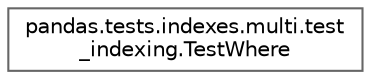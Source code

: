 digraph "Graphical Class Hierarchy"
{
 // LATEX_PDF_SIZE
  bgcolor="transparent";
  edge [fontname=Helvetica,fontsize=10,labelfontname=Helvetica,labelfontsize=10];
  node [fontname=Helvetica,fontsize=10,shape=box,height=0.2,width=0.4];
  rankdir="LR";
  Node0 [id="Node000000",label="pandas.tests.indexes.multi.test\l_indexing.TestWhere",height=0.2,width=0.4,color="grey40", fillcolor="white", style="filled",URL="$d7/dcf/classpandas_1_1tests_1_1indexes_1_1multi_1_1test__indexing_1_1TestWhere.html",tooltip=" "];
}
